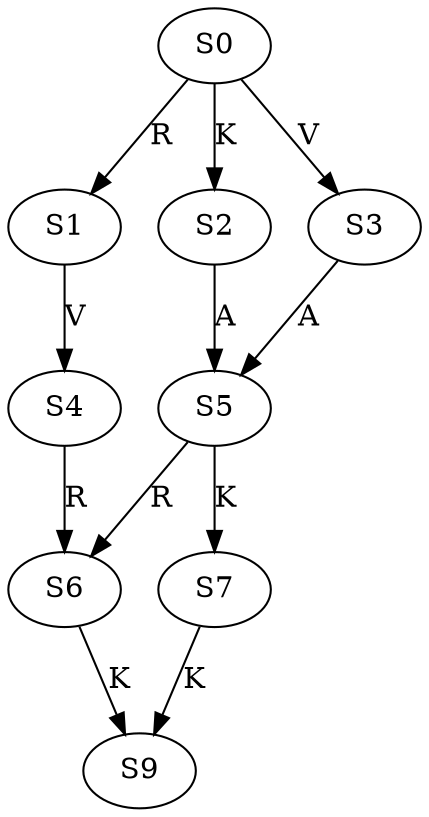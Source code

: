 strict digraph  {
	S0 -> S1 [ label = R ];
	S0 -> S2 [ label = K ];
	S0 -> S3 [ label = V ];
	S1 -> S4 [ label = V ];
	S2 -> S5 [ label = A ];
	S3 -> S5 [ label = A ];
	S4 -> S6 [ label = R ];
	S5 -> S7 [ label = K ];
	S5 -> S6 [ label = R ];
	S6 -> S9 [ label = K ];
	S7 -> S9 [ label = K ];
}
